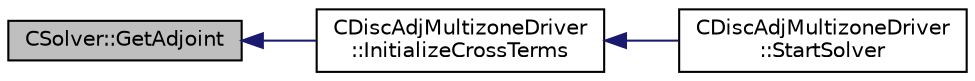 digraph "CSolver::GetAdjoint"
{
  edge [fontname="Helvetica",fontsize="10",labelfontname="Helvetica",labelfontsize="10"];
  node [fontname="Helvetica",fontsize="10",shape=record];
  rankdir="LR";
  Node867 [label="CSolver::GetAdjoint",height=0.2,width=0.4,color="black", fillcolor="grey75", style="filled", fontcolor="black"];
  Node867 -> Node868 [dir="back",color="midnightblue",fontsize="10",style="solid",fontname="Helvetica"];
  Node868 [label="CDiscAdjMultizoneDriver\l::InitializeCrossTerms",height=0.2,width=0.4,color="black", fillcolor="white", style="filled",URL="$class_c_disc_adj_multizone_driver.html#a70b3462df525277dc025b7aa51c2e502",tooltip="Setup the matrix of cross-terms. "];
  Node868 -> Node869 [dir="back",color="midnightblue",fontsize="10",style="solid",fontname="Helvetica"];
  Node869 [label="CDiscAdjMultizoneDriver\l::StartSolver",height=0.2,width=0.4,color="black", fillcolor="white", style="filled",URL="$class_c_disc_adj_multizone_driver.html#a75de0a1a482ceeed4301a384f1515092",tooltip="[Overload] Launch the computation for discrete adjoint multizone problems. "];
}

